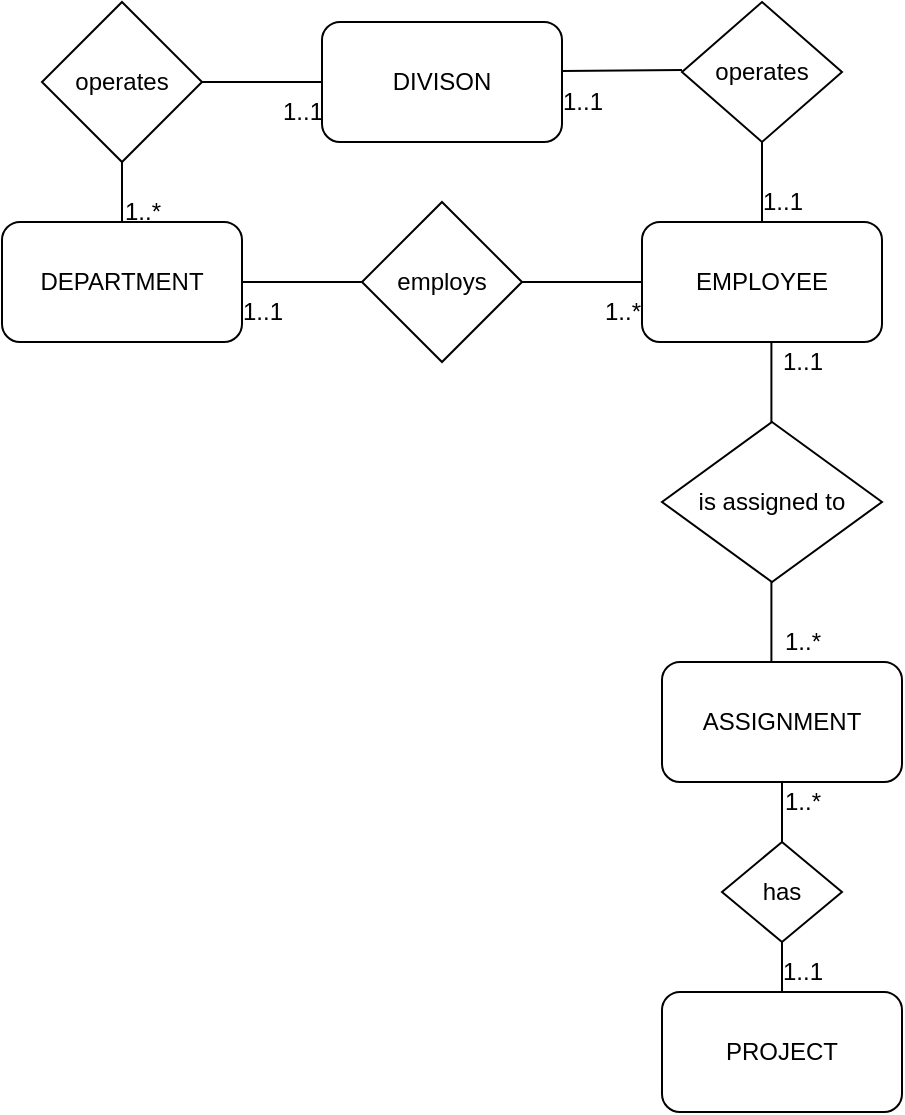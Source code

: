 <mxfile version="20.2.3" type="device"><diagram id="J7-IGESwgwlobWuiMC9N" name="Page-1"><mxGraphModel dx="575" dy="991" grid="1" gridSize="10" guides="1" tooltips="1" connect="1" arrows="1" fold="1" page="1" pageScale="1" pageWidth="850" pageHeight="1100" math="0" shadow="0"><root><mxCell id="0"/><mxCell id="1" parent="0"/><mxCell id="Yy1uYYJFHUM4OUZAtPE9-1" value="DEPARTMENT" style="rounded=1;whiteSpace=wrap;html=1;" vertex="1" parent="1"><mxGeometry x="80" y="170" width="120" height="60" as="geometry"/></mxCell><mxCell id="Yy1uYYJFHUM4OUZAtPE9-2" value="EMPLOYEE" style="rounded=1;whiteSpace=wrap;html=1;" vertex="1" parent="1"><mxGeometry x="400" y="170" width="120" height="60" as="geometry"/></mxCell><mxCell id="Yy1uYYJFHUM4OUZAtPE9-3" value="" style="endArrow=none;html=1;rounded=0;entryX=0;entryY=0.5;entryDx=0;entryDy=0;startArrow=none;startFill=0;endFill=0;" edge="1" parent="1" target="Yy1uYYJFHUM4OUZAtPE9-2"><mxGeometry width="50" height="50" relative="1" as="geometry"><mxPoint x="200" y="200" as="sourcePoint"/><mxPoint x="250" y="150" as="targetPoint"/></mxGeometry></mxCell><mxCell id="Yy1uYYJFHUM4OUZAtPE9-5" value="employs" style="rhombus;whiteSpace=wrap;html=1;" vertex="1" parent="1"><mxGeometry x="260" y="160" width="80" height="80" as="geometry"/></mxCell><mxCell id="Yy1uYYJFHUM4OUZAtPE9-6" value="1..1" style="text;html=1;align=center;verticalAlign=middle;resizable=0;points=[];autosize=1;strokeColor=none;fillColor=none;" vertex="1" parent="1"><mxGeometry x="190" y="200" width="40" height="30" as="geometry"/></mxCell><mxCell id="Yy1uYYJFHUM4OUZAtPE9-7" value="1..*" style="text;html=1;align=center;verticalAlign=middle;resizable=0;points=[];autosize=1;strokeColor=none;fillColor=none;" vertex="1" parent="1"><mxGeometry x="370" y="200" width="40" height="30" as="geometry"/></mxCell><mxCell id="Yy1uYYJFHUM4OUZAtPE9-8" value="DIVISON" style="rounded=1;whiteSpace=wrap;html=1;" vertex="1" parent="1"><mxGeometry x="240" y="70" width="120" height="60" as="geometry"/></mxCell><mxCell id="Yy1uYYJFHUM4OUZAtPE9-9" value="operates" style="rhombus;whiteSpace=wrap;html=1;" vertex="1" parent="1"><mxGeometry x="100" y="60" width="80" height="80" as="geometry"/></mxCell><mxCell id="Yy1uYYJFHUM4OUZAtPE9-10" value="" style="endArrow=none;html=1;rounded=0;startArrow=none;startFill=0;" edge="1" parent="1"><mxGeometry width="50" height="50" relative="1" as="geometry"><mxPoint x="140" y="170" as="sourcePoint"/><mxPoint x="140" y="140" as="targetPoint"/></mxGeometry></mxCell><mxCell id="Yy1uYYJFHUM4OUZAtPE9-11" value="" style="endArrow=none;html=1;rounded=0;startArrow=none;startFill=0;exitX=0;exitY=0.5;exitDx=0;exitDy=0;entryX=1;entryY=0.5;entryDx=0;entryDy=0;" edge="1" parent="1" source="Yy1uYYJFHUM4OUZAtPE9-8" target="Yy1uYYJFHUM4OUZAtPE9-9"><mxGeometry width="50" height="50" relative="1" as="geometry"><mxPoint x="140" y="390" as="sourcePoint"/><mxPoint x="150" y="40" as="targetPoint"/></mxGeometry></mxCell><mxCell id="Yy1uYYJFHUM4OUZAtPE9-12" value="1..1" style="text;html=1;align=center;verticalAlign=middle;resizable=0;points=[];autosize=1;strokeColor=none;fillColor=none;" vertex="1" parent="1"><mxGeometry x="210" y="100" width="40" height="30" as="geometry"/></mxCell><mxCell id="Yy1uYYJFHUM4OUZAtPE9-13" value="1..*" style="text;html=1;align=center;verticalAlign=middle;resizable=0;points=[];autosize=1;strokeColor=none;fillColor=none;" vertex="1" parent="1"><mxGeometry x="130" y="150" width="40" height="30" as="geometry"/></mxCell><mxCell id="Yy1uYYJFHUM4OUZAtPE9-14" value="PROJECT" style="rounded=1;whiteSpace=wrap;html=1;" vertex="1" parent="1"><mxGeometry x="410" y="555" width="120" height="60" as="geometry"/></mxCell><mxCell id="Yy1uYYJFHUM4OUZAtPE9-15" value="is assigned to" style="rhombus;whiteSpace=wrap;html=1;" vertex="1" parent="1"><mxGeometry x="410" y="270" width="110" height="80" as="geometry"/></mxCell><mxCell id="Yy1uYYJFHUM4OUZAtPE9-16" value="" style="endArrow=none;html=1;rounded=0;entryX=0.5;entryY=0;entryDx=0;entryDy=0;startArrow=none;startFill=0;exitX=0.5;exitY=1;exitDx=0;exitDy=0;" edge="1" parent="1"><mxGeometry width="50" height="50" relative="1" as="geometry"><mxPoint x="464.7" y="230" as="sourcePoint"/><mxPoint x="464.7" y="270" as="targetPoint"/></mxGeometry></mxCell><mxCell id="Yy1uYYJFHUM4OUZAtPE9-17" value="" style="endArrow=none;html=1;rounded=0;entryX=0.5;entryY=1;entryDx=0;entryDy=0;startArrow=none;startFill=0;" edge="1" parent="1"><mxGeometry width="50" height="50" relative="1" as="geometry"><mxPoint x="464.7" y="390" as="sourcePoint"/><mxPoint x="464.7" y="350" as="targetPoint"/></mxGeometry></mxCell><mxCell id="Yy1uYYJFHUM4OUZAtPE9-18" value="ASSIGNMENT" style="rounded=1;whiteSpace=wrap;html=1;" vertex="1" parent="1"><mxGeometry x="410" y="390" width="120" height="60" as="geometry"/></mxCell><mxCell id="Yy1uYYJFHUM4OUZAtPE9-19" value="has" style="rhombus;whiteSpace=wrap;html=1;" vertex="1" parent="1"><mxGeometry x="440" y="480" width="60" height="50" as="geometry"/></mxCell><mxCell id="Yy1uYYJFHUM4OUZAtPE9-20" value="" style="endArrow=none;html=1;rounded=0;entryX=0.5;entryY=1;entryDx=0;entryDy=0;exitX=0.5;exitY=0;exitDx=0;exitDy=0;" edge="1" parent="1" source="Yy1uYYJFHUM4OUZAtPE9-19" target="Yy1uYYJFHUM4OUZAtPE9-18"><mxGeometry width="50" height="50" relative="1" as="geometry"><mxPoint x="460" y="480" as="sourcePoint"/><mxPoint x="510" y="430" as="targetPoint"/></mxGeometry></mxCell><mxCell id="Yy1uYYJFHUM4OUZAtPE9-22" value="" style="endArrow=none;html=1;rounded=0;exitX=0.5;exitY=0;exitDx=0;exitDy=0;entryX=0.5;entryY=1;entryDx=0;entryDy=0;" edge="1" parent="1" source="Yy1uYYJFHUM4OUZAtPE9-14" target="Yy1uYYJFHUM4OUZAtPE9-19"><mxGeometry width="50" height="50" relative="1" as="geometry"><mxPoint x="470" y="580" as="sourcePoint"/><mxPoint x="520" y="530" as="targetPoint"/></mxGeometry></mxCell><mxCell id="Yy1uYYJFHUM4OUZAtPE9-25" value="1..1" style="text;html=1;align=center;verticalAlign=middle;resizable=0;points=[];autosize=1;strokeColor=none;fillColor=none;" vertex="1" parent="1"><mxGeometry x="460" y="530" width="40" height="30" as="geometry"/></mxCell><mxCell id="Yy1uYYJFHUM4OUZAtPE9-26" value="1..*" style="text;html=1;align=center;verticalAlign=middle;resizable=0;points=[];autosize=1;strokeColor=none;fillColor=none;" vertex="1" parent="1"><mxGeometry x="460" y="445" width="40" height="30" as="geometry"/></mxCell><mxCell id="Yy1uYYJFHUM4OUZAtPE9-27" value="1..1" style="text;html=1;align=center;verticalAlign=middle;resizable=0;points=[];autosize=1;strokeColor=none;fillColor=none;" vertex="1" parent="1"><mxGeometry x="460" y="225" width="40" height="30" as="geometry"/></mxCell><mxCell id="Yy1uYYJFHUM4OUZAtPE9-28" value="1..*" style="text;html=1;align=center;verticalAlign=middle;resizable=0;points=[];autosize=1;strokeColor=none;fillColor=none;" vertex="1" parent="1"><mxGeometry x="460" y="365" width="40" height="30" as="geometry"/></mxCell><mxCell id="Yy1uYYJFHUM4OUZAtPE9-30" value="operates" style="rhombus;whiteSpace=wrap;html=1;" vertex="1" parent="1"><mxGeometry x="420" y="60" width="80" height="70" as="geometry"/></mxCell><mxCell id="Yy1uYYJFHUM4OUZAtPE9-31" value="" style="endArrow=none;html=1;rounded=0;entryX=0.5;entryY=1;entryDx=0;entryDy=0;" edge="1" parent="1" target="Yy1uYYJFHUM4OUZAtPE9-30"><mxGeometry width="50" height="50" relative="1" as="geometry"><mxPoint x="460" y="170" as="sourcePoint"/><mxPoint x="510" y="120" as="targetPoint"/></mxGeometry></mxCell><mxCell id="Yy1uYYJFHUM4OUZAtPE9-32" value="" style="endArrow=none;html=1;rounded=0;startArrow=none;startFill=0;endFill=0;" edge="1" parent="1"><mxGeometry width="50" height="50" relative="1" as="geometry"><mxPoint x="360" y="94.47" as="sourcePoint"/><mxPoint x="420" y="94" as="targetPoint"/></mxGeometry></mxCell><mxCell id="Yy1uYYJFHUM4OUZAtPE9-33" value="1..1" style="text;html=1;align=center;verticalAlign=middle;resizable=0;points=[];autosize=1;strokeColor=none;fillColor=none;" vertex="1" parent="1"><mxGeometry x="450" y="145" width="40" height="30" as="geometry"/></mxCell><mxCell id="Yy1uYYJFHUM4OUZAtPE9-34" value="1..1" style="text;html=1;align=center;verticalAlign=middle;resizable=0;points=[];autosize=1;strokeColor=none;fillColor=none;" vertex="1" parent="1"><mxGeometry x="350" y="95" width="40" height="30" as="geometry"/></mxCell></root></mxGraphModel></diagram></mxfile>